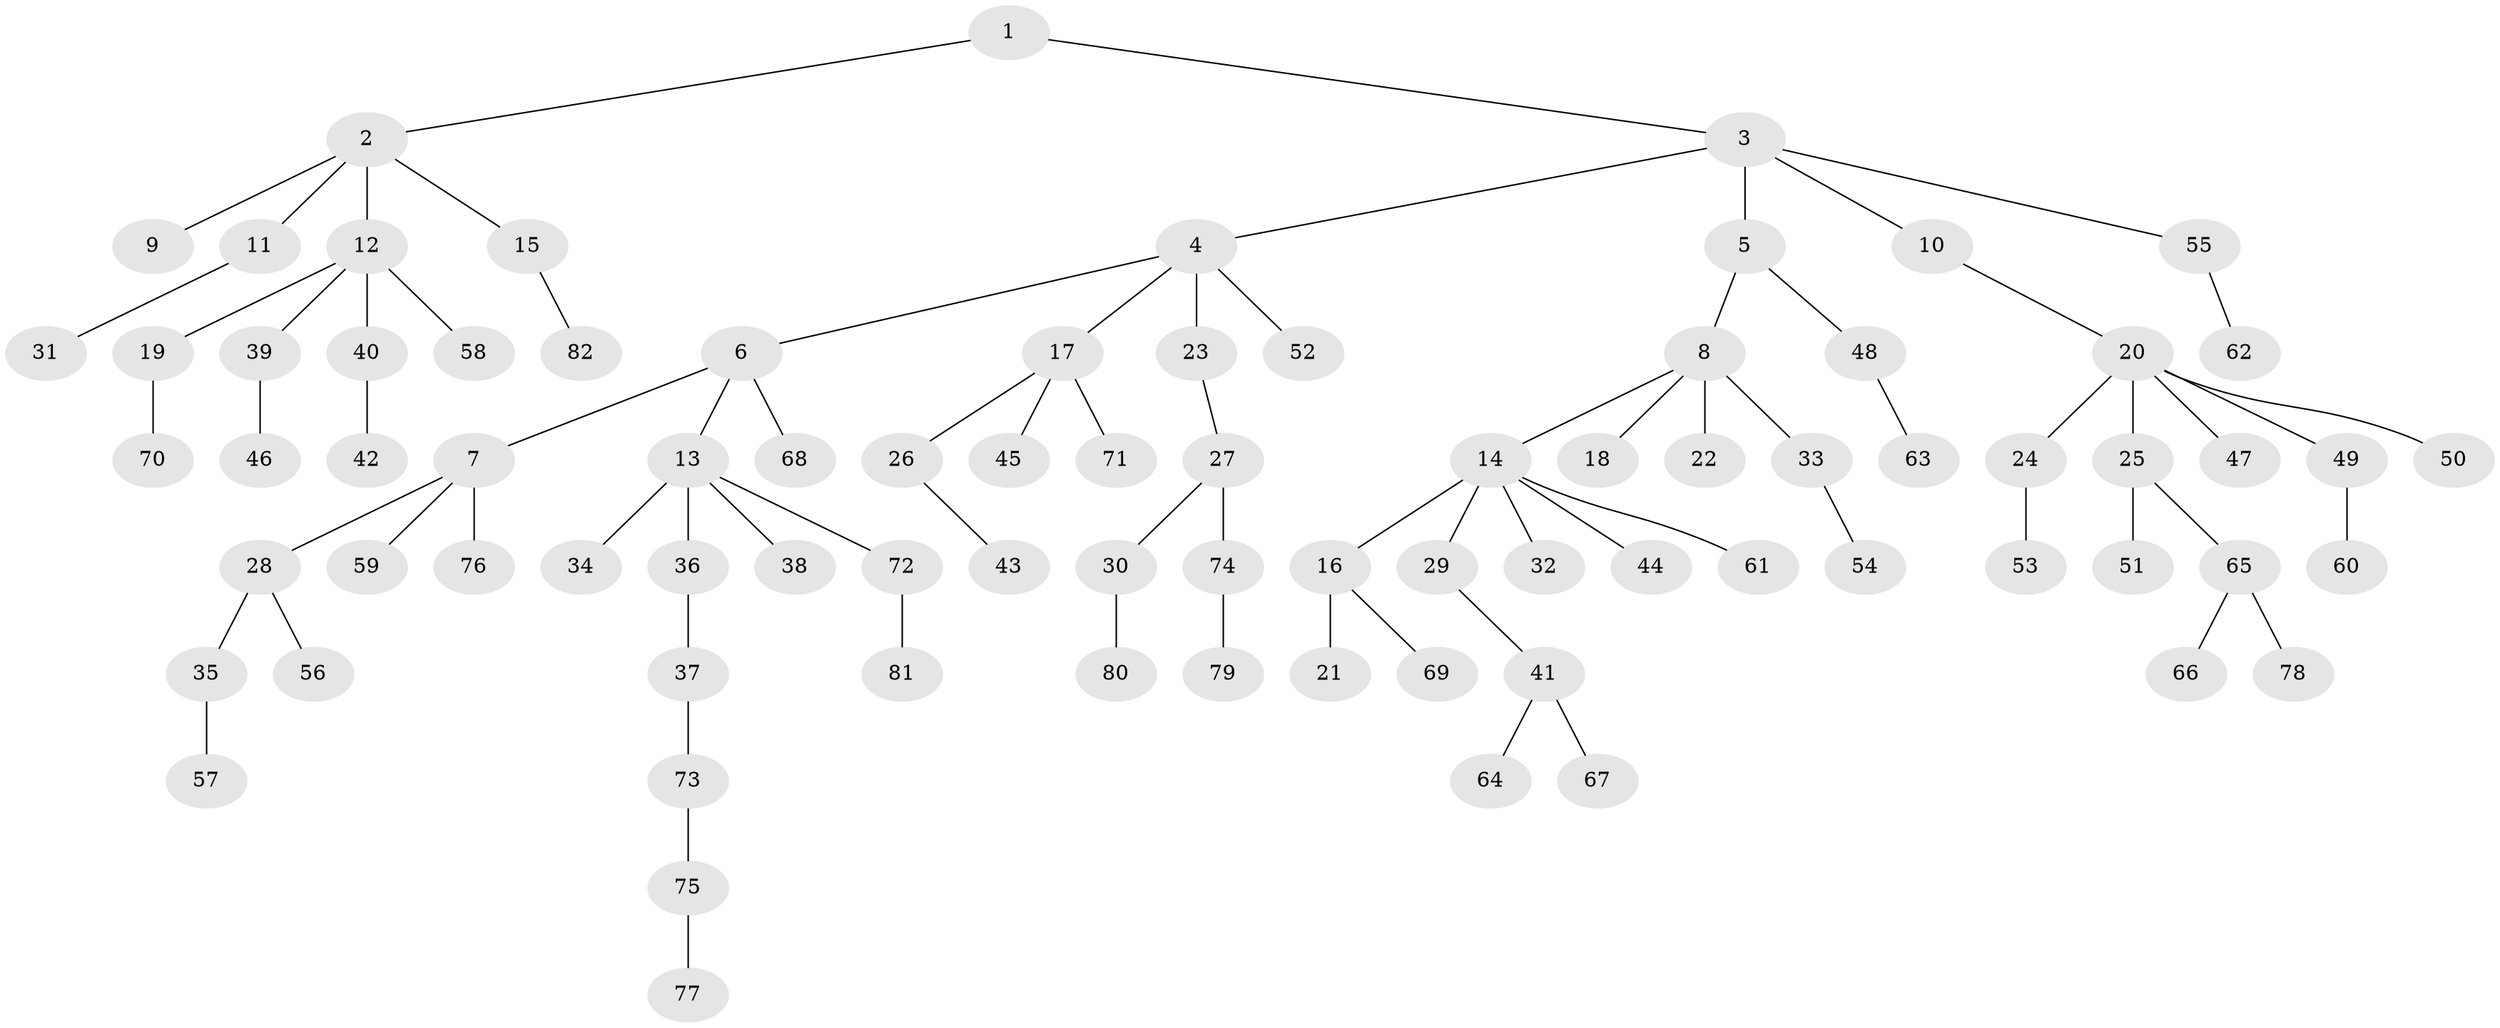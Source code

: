 // Generated by graph-tools (version 1.1) at 2025/15/03/09/25 04:15:34]
// undirected, 82 vertices, 81 edges
graph export_dot {
graph [start="1"]
  node [color=gray90,style=filled];
  1;
  2;
  3;
  4;
  5;
  6;
  7;
  8;
  9;
  10;
  11;
  12;
  13;
  14;
  15;
  16;
  17;
  18;
  19;
  20;
  21;
  22;
  23;
  24;
  25;
  26;
  27;
  28;
  29;
  30;
  31;
  32;
  33;
  34;
  35;
  36;
  37;
  38;
  39;
  40;
  41;
  42;
  43;
  44;
  45;
  46;
  47;
  48;
  49;
  50;
  51;
  52;
  53;
  54;
  55;
  56;
  57;
  58;
  59;
  60;
  61;
  62;
  63;
  64;
  65;
  66;
  67;
  68;
  69;
  70;
  71;
  72;
  73;
  74;
  75;
  76;
  77;
  78;
  79;
  80;
  81;
  82;
  1 -- 2;
  1 -- 3;
  2 -- 9;
  2 -- 11;
  2 -- 12;
  2 -- 15;
  3 -- 4;
  3 -- 5;
  3 -- 10;
  3 -- 55;
  4 -- 6;
  4 -- 17;
  4 -- 23;
  4 -- 52;
  5 -- 8;
  5 -- 48;
  6 -- 7;
  6 -- 13;
  6 -- 68;
  7 -- 28;
  7 -- 59;
  7 -- 76;
  8 -- 14;
  8 -- 18;
  8 -- 22;
  8 -- 33;
  10 -- 20;
  11 -- 31;
  12 -- 19;
  12 -- 39;
  12 -- 40;
  12 -- 58;
  13 -- 34;
  13 -- 36;
  13 -- 38;
  13 -- 72;
  14 -- 16;
  14 -- 29;
  14 -- 32;
  14 -- 44;
  14 -- 61;
  15 -- 82;
  16 -- 21;
  16 -- 69;
  17 -- 26;
  17 -- 45;
  17 -- 71;
  19 -- 70;
  20 -- 24;
  20 -- 25;
  20 -- 47;
  20 -- 49;
  20 -- 50;
  23 -- 27;
  24 -- 53;
  25 -- 51;
  25 -- 65;
  26 -- 43;
  27 -- 30;
  27 -- 74;
  28 -- 35;
  28 -- 56;
  29 -- 41;
  30 -- 80;
  33 -- 54;
  35 -- 57;
  36 -- 37;
  37 -- 73;
  39 -- 46;
  40 -- 42;
  41 -- 64;
  41 -- 67;
  48 -- 63;
  49 -- 60;
  55 -- 62;
  65 -- 66;
  65 -- 78;
  72 -- 81;
  73 -- 75;
  74 -- 79;
  75 -- 77;
}
